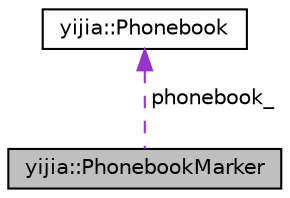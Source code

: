 digraph "yijia::PhonebookMarker"
{
 // LATEX_PDF_SIZE
  edge [fontname="Helvetica",fontsize="10",labelfontname="Helvetica",labelfontsize="10"];
  node [fontname="Helvetica",fontsize="10",shape=record];
  Node1 [label="yijia::PhonebookMarker",height=0.2,width=0.4,color="black", fillcolor="grey75", style="filled", fontcolor="black",tooltip=" "];
  Node2 -> Node1 [dir="back",color="darkorchid3",fontsize="10",style="dashed",label=" phonebook_" ,fontname="Helvetica"];
  Node2 [label="yijia::Phonebook",height=0.2,width=0.4,color="black", fillcolor="white", style="filled",URL="$classyijia_1_1_phonebook.html",tooltip="Phonebook is a book that contains many records."];
}

